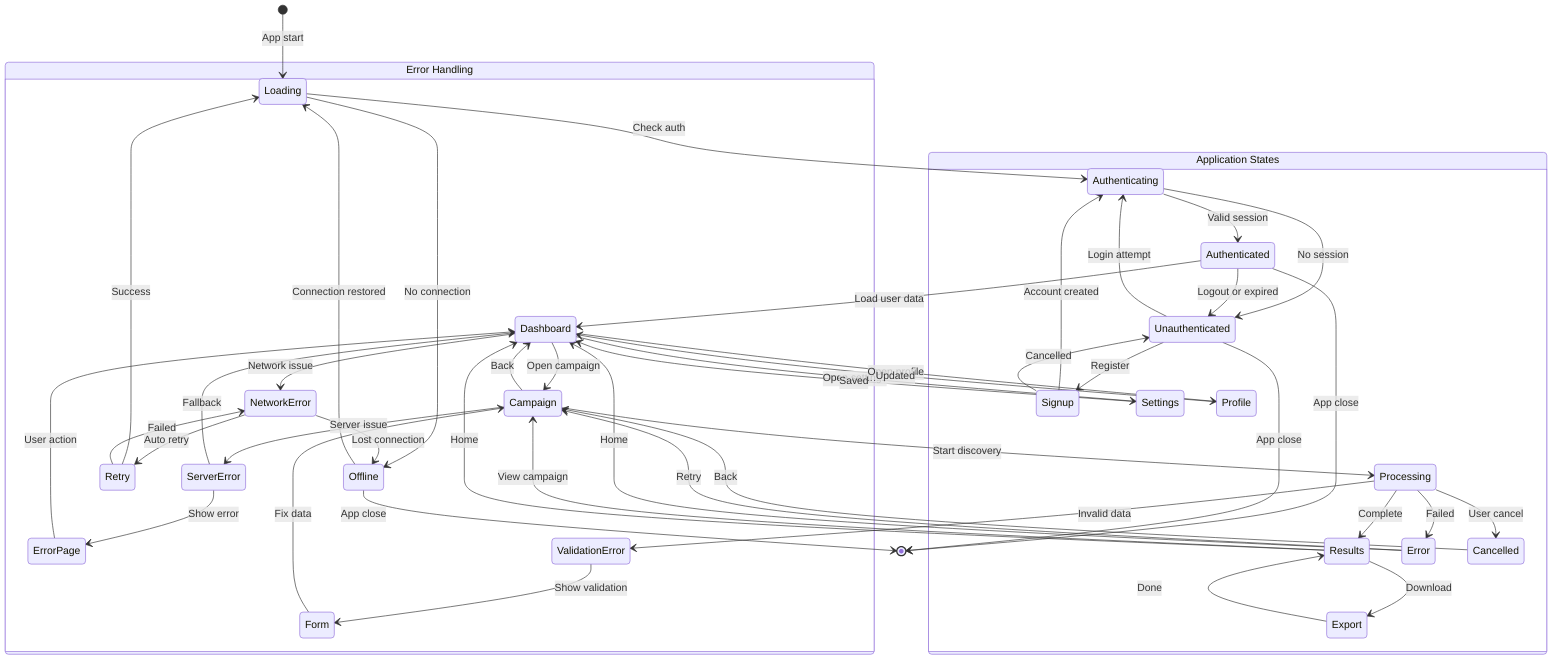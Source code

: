 %%{init: { 'config': 'docs/mmd-shared/config/mermaid.config.json' } }%%
%% accTitle: ProspectPro Application Lifecycle %%
%% accDescr: Application and session lifecycle with navigation and error handling %%
%% compliance: ZeroFakeData %%
%% domain: app-source %%
%% reciprocal: [../../../../mmd-shared/config/index.md] %%
%% type: stateDiagram-v2 %%
%% title: Application Lifecycle State Machine %%
%% index: ../../../../mmd-shared/config/index.md %%

stateDiagram-v2
  [*] --> Loading: App start

  state "Application States" as app {
    Loading --> Authenticating: Check auth
    Loading --> Offline: No connection

    Authenticating --> Authenticated: Valid session
    Authenticating --> Unauthenticated: No session

    Unauthenticated --> Authenticating: Login attempt
    Unauthenticated --> Signup: Register
    Signup --> Authenticating: Account created
    Signup --> Unauthenticated: Cancelled

    Authenticated --> Dashboard: Load user data
    Authenticated --> Unauthenticated: Logout or expired

    Dashboard --> Campaign: Open campaign
    Dashboard --> Settings: Open settings
    Dashboard --> Profile: Open profile

    Campaign --> Processing: Start discovery
    Campaign --> Dashboard: Back
    Processing --> Results: Complete
    Processing --> Error: Failed
    Processing --> Cancelled: User cancel

    Results --> Campaign: View campaign
    Results --> Export: Download
    Results --> Dashboard: Home
    Export --> Results: Done
    Error --> Campaign: Retry
    Error --> Dashboard: Home
    Cancelled --> Campaign: Back

    Settings --> Dashboard: Saved
    Profile --> Dashboard: Updated
    Offline --> Loading: Connection restored
  }

  state "Error Handling" as errors {
    NetworkError --> Retry: Auto retry
    NetworkError --> Offline: Lost connection
    ServerError --> ErrorPage: Show error
    ServerError --> Dashboard: Fallback
    ValidationError --> Form: Show validation
    Retry --> Loading: Success
    Retry --> NetworkError: Failed
    ErrorPage --> Dashboard: User action
    Form --> Campaign: Fix data
  }

  Dashboard --> NetworkError: Network issue
  Campaign --> ServerError: Server issue
  Processing --> ValidationError: Invalid data

  Authenticated --> [*]: App close
  Unauthenticated --> [*]: App close
  Offline --> [*]: App close